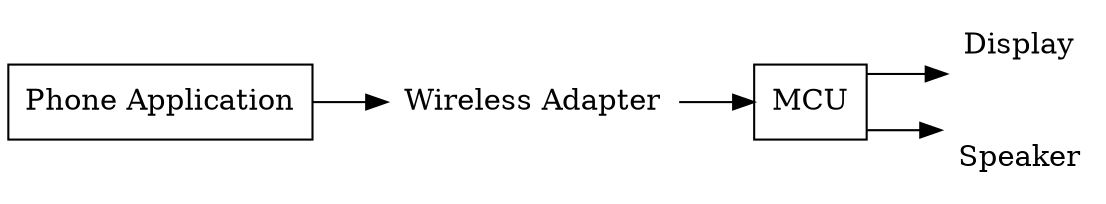 digraph blackbox_v1 {
	splines = ortho;
	rankdir = LR;


	node [shape = box, label = "MCU"] mcu;
	node [shape = plaintext, label = "Wireless Adapter"] wireless_adapter;
	node [shape = plaintext, label = "Display"] video;
	node [shape = plaintext, label = "Speaker"] audio;
	node [shape = box, label = "Phone Application"] app;
	

	mcu -> {audio, video};
	wireless_adapter -> mcu;
	app -> wireless_adapter;

}

